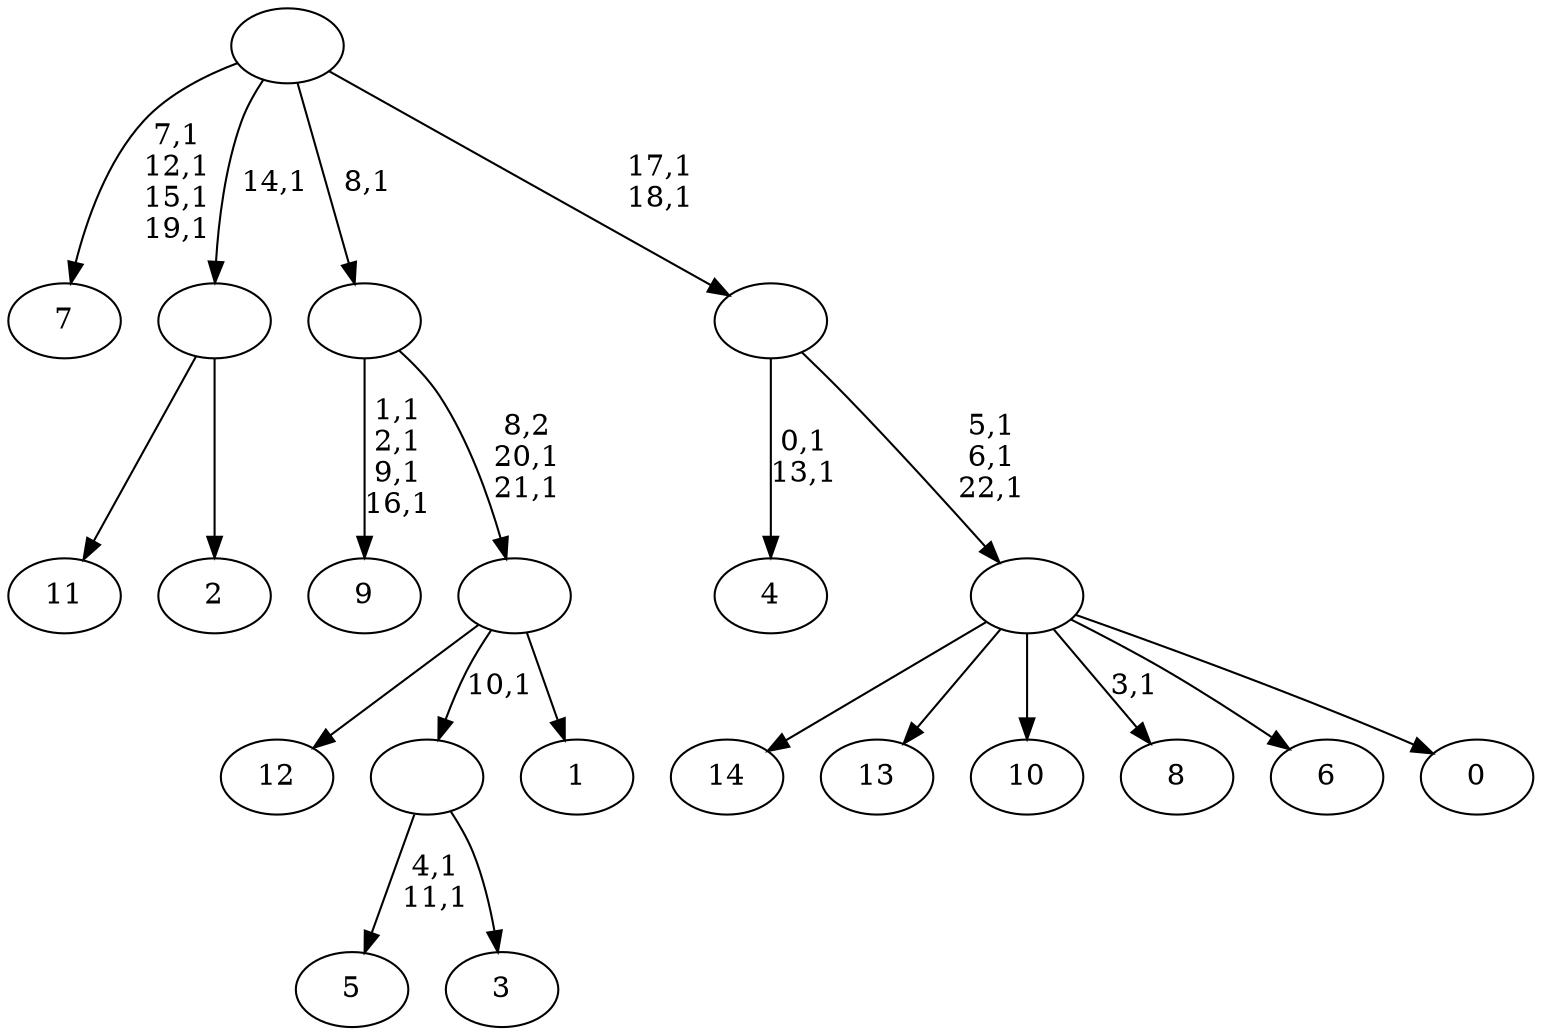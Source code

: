 digraph T {
	38 [label="14"]
	37 [label="13"]
	36 [label="12"]
	35 [label="11"]
	34 [label="10"]
	33 [label="9"]
	28 [label="8"]
	26 [label="7"]
	21 [label="6"]
	20 [label="5"]
	17 [label="4"]
	14 [label="3"]
	13 [label=""]
	12 [label="2"]
	11 [label=""]
	10 [label="1"]
	9 [label=""]
	7 [label=""]
	6 [label="0"]
	5 [label=""]
	2 [label=""]
	0 [label=""]
	13 -> 20 [label="4,1\n11,1"]
	13 -> 14 [label=""]
	11 -> 35 [label=""]
	11 -> 12 [label=""]
	9 -> 36 [label=""]
	9 -> 13 [label="10,1"]
	9 -> 10 [label=""]
	7 -> 9 [label="8,2\n20,1\n21,1"]
	7 -> 33 [label="1,1\n2,1\n9,1\n16,1"]
	5 -> 28 [label="3,1"]
	5 -> 38 [label=""]
	5 -> 37 [label=""]
	5 -> 34 [label=""]
	5 -> 21 [label=""]
	5 -> 6 [label=""]
	2 -> 5 [label="5,1\n6,1\n22,1"]
	2 -> 17 [label="0,1\n13,1"]
	0 -> 2 [label="17,1\n18,1"]
	0 -> 26 [label="7,1\n12,1\n15,1\n19,1"]
	0 -> 11 [label="14,1"]
	0 -> 7 [label="8,1"]
}
